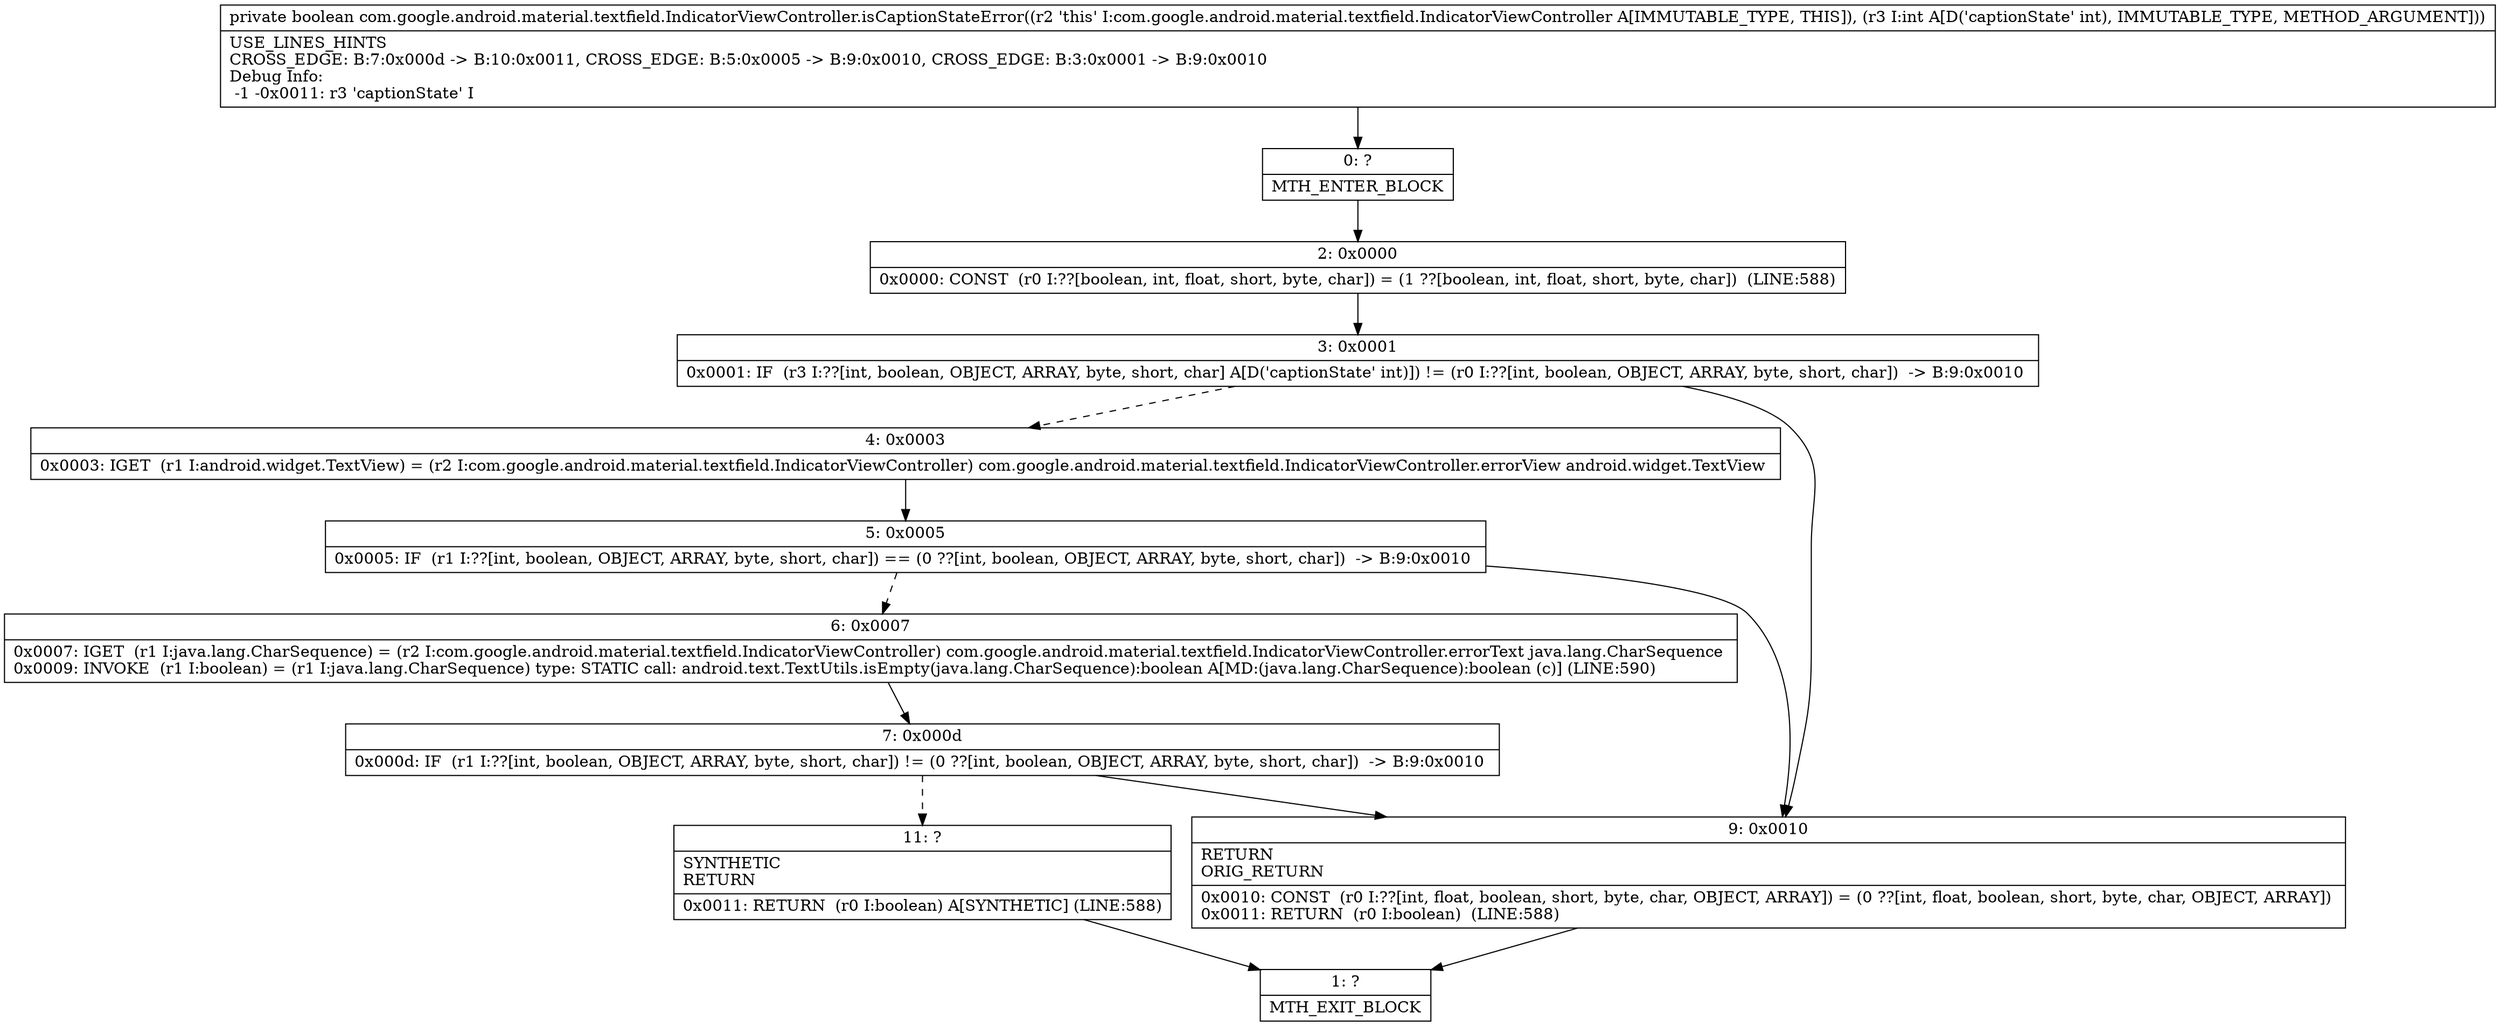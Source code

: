 digraph "CFG forcom.google.android.material.textfield.IndicatorViewController.isCaptionStateError(I)Z" {
Node_0 [shape=record,label="{0\:\ ?|MTH_ENTER_BLOCK\l}"];
Node_2 [shape=record,label="{2\:\ 0x0000|0x0000: CONST  (r0 I:??[boolean, int, float, short, byte, char]) = (1 ??[boolean, int, float, short, byte, char])  (LINE:588)\l}"];
Node_3 [shape=record,label="{3\:\ 0x0001|0x0001: IF  (r3 I:??[int, boolean, OBJECT, ARRAY, byte, short, char] A[D('captionState' int)]) != (r0 I:??[int, boolean, OBJECT, ARRAY, byte, short, char])  \-\> B:9:0x0010 \l}"];
Node_4 [shape=record,label="{4\:\ 0x0003|0x0003: IGET  (r1 I:android.widget.TextView) = (r2 I:com.google.android.material.textfield.IndicatorViewController) com.google.android.material.textfield.IndicatorViewController.errorView android.widget.TextView \l}"];
Node_5 [shape=record,label="{5\:\ 0x0005|0x0005: IF  (r1 I:??[int, boolean, OBJECT, ARRAY, byte, short, char]) == (0 ??[int, boolean, OBJECT, ARRAY, byte, short, char])  \-\> B:9:0x0010 \l}"];
Node_6 [shape=record,label="{6\:\ 0x0007|0x0007: IGET  (r1 I:java.lang.CharSequence) = (r2 I:com.google.android.material.textfield.IndicatorViewController) com.google.android.material.textfield.IndicatorViewController.errorText java.lang.CharSequence \l0x0009: INVOKE  (r1 I:boolean) = (r1 I:java.lang.CharSequence) type: STATIC call: android.text.TextUtils.isEmpty(java.lang.CharSequence):boolean A[MD:(java.lang.CharSequence):boolean (c)] (LINE:590)\l}"];
Node_7 [shape=record,label="{7\:\ 0x000d|0x000d: IF  (r1 I:??[int, boolean, OBJECT, ARRAY, byte, short, char]) != (0 ??[int, boolean, OBJECT, ARRAY, byte, short, char])  \-\> B:9:0x0010 \l}"];
Node_11 [shape=record,label="{11\:\ ?|SYNTHETIC\lRETURN\l|0x0011: RETURN  (r0 I:boolean) A[SYNTHETIC] (LINE:588)\l}"];
Node_1 [shape=record,label="{1\:\ ?|MTH_EXIT_BLOCK\l}"];
Node_9 [shape=record,label="{9\:\ 0x0010|RETURN\lORIG_RETURN\l|0x0010: CONST  (r0 I:??[int, float, boolean, short, byte, char, OBJECT, ARRAY]) = (0 ??[int, float, boolean, short, byte, char, OBJECT, ARRAY]) \l0x0011: RETURN  (r0 I:boolean)  (LINE:588)\l}"];
MethodNode[shape=record,label="{private boolean com.google.android.material.textfield.IndicatorViewController.isCaptionStateError((r2 'this' I:com.google.android.material.textfield.IndicatorViewController A[IMMUTABLE_TYPE, THIS]), (r3 I:int A[D('captionState' int), IMMUTABLE_TYPE, METHOD_ARGUMENT]))  | USE_LINES_HINTS\lCROSS_EDGE: B:7:0x000d \-\> B:10:0x0011, CROSS_EDGE: B:5:0x0005 \-\> B:9:0x0010, CROSS_EDGE: B:3:0x0001 \-\> B:9:0x0010\lDebug Info:\l  \-1 \-0x0011: r3 'captionState' I\l}"];
MethodNode -> Node_0;Node_0 -> Node_2;
Node_2 -> Node_3;
Node_3 -> Node_4[style=dashed];
Node_3 -> Node_9;
Node_4 -> Node_5;
Node_5 -> Node_6[style=dashed];
Node_5 -> Node_9;
Node_6 -> Node_7;
Node_7 -> Node_9;
Node_7 -> Node_11[style=dashed];
Node_11 -> Node_1;
Node_9 -> Node_1;
}

